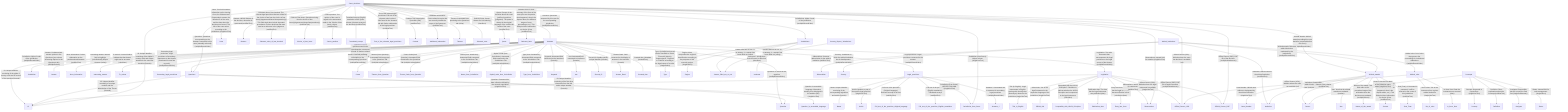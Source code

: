 graph TD
    Answers --> |"ID: Unique identifier consisting of the alpha-3 country code and ID record of the question (formula)"| ID
    Answers --> |"Question: ID record of the question (multipleRecordLinks)"| Question
    Answers --> |"Questions: List of questions used in the Questionnaire, structured around 12 themes related to choice of law (multipleLookupValues)"| Questions
    Answers --> |"Jurisdiction: Alpha-3 code of the jurisdiction (multipleRecordLinks)"| Jurisdiction
    Answers --> |"Answer: Predetermined answer options to the Questions (see column Answering Options in the 'Questions' tab) (multipleSelects)"| Answer
    Answers --> |"More information: Further elaboration on the predetermined Answers (multilineText)"| More_information
    Answers --> |"Interesting answer: Internal field to highlight jurisdictionally unique Answers (rating)"| Interesting_answer
    Answers --> |"To review?: Internal field to indicate that the Answer might not be accurate (checkbox)"| To_review
    Answers --> |"Legal provisions: Legal provisions connected to the answer (multipleRecordLinks)"| Legal_provisions
    Answers --> |"Secondary legal provisions: Legal provisions of secondary importance to the Answer (mentioned in case law records) (multipleRecordLinks)"| Secondary_legal_provisions
    Answers --> |"Legislation: The main instrument that encompasses the legal provisions or the legal source of the Answer (multipleRecordLinks)"| Legislation
    Answers --> |"Cases: Case law providing information to the corresponding Questions (multipleRecordLinks)"| Cases
    Answers --> |"Themes (from Question): Automated field connected to the Questions Tab (multipleLookupValues)"| Themes_from_Question
    Answers --> |"Theme Code (from Question): Automated field connected to the Questions Tab (multipleLookupValues)"| Theme_Code_from_Question
    Answers --> |"Name (from Jurisdiction): Automated field connected to the Jurisdictions Tab (multipleLookupValues)"| Name_from_Jurisdiction
    Answers --> |"Alpha-3 code (from Jurisdiction): Automated field connected to the Jurisdictions Tab (multipleLookupValues)"| Alpha3_code_from_Jurisdiction
    Answers --> |"Type (from Jurisdiction): Automated field connected to the Jurisdictions Tab (multipleLookupValues)"| Type_from_Jurisdiction
    Answers --> |"Keyword: Automated field connected to the Interfaces (formula)"| Keyword
    Answers --> |"test: Automated field connected to Interfaces (formula)"| test
    Answers --> |"Record ID: Airtable-specific unique identifier (formula)"| Record_ID
    Answers --> |"Answer Rank: Field connected to the display of answers in the Interface (formula)"| Answer_Rank
    Answers --> |"Created time: Metadata (createdTime)"| Created_time
    Questions --> |"ID: Unique identifier consisting of a unique number and the abbreviation of the Theme (formula)"| ID
    Questions --> |"Question: Framework for data collection defined by the research specialists (singleLineText)"| Question
    Questions --> |"Question in accessible language: Alternative wording to be displayed in the website (AB) (singleLineText)"| Question_in_accessible_language
    Jurisdictions --> |"Type: A jurisdictional record can be classified as 'State', 'Financial' (district), 'Supraregional', 'Regional' or 'Federal' according to the legal nature of its rules. (singleSelect)"| Type
    Jurisdictions --> |"Region: More comprehensive regional classification according to the purposes of this research project (singleSelect)"| Region
    Jurisdictions --> |"Answer filled out or not: 0 = no answer; 1 = answer has been filled out (rollup)"| Answer_filled_out_or_not
    Jurisdictions --> |"Irrelevant?: Jurisdictions that will never be filled out (checkbox)"| Irrelevant
    Legislation --> |"ID: Unique identifier consisting of the first three characters from the title and a unique number (formula)"| ID
    Legislation --> |"Title (in English): Legal instruments in English starting with the adjective (Demonym) related to the jurisdiction (singleLineText)"| Title_in_English
    Legislation --> |"Official title: Title of the legal instrument in the respective language of the jurisdiction (singleLineText)"| Official_title
    Legislation --> |"Compatible with the HCCH Principles?: Checkbox to indicate whether the HCCH Principles are incorporated in the legal instrument (checkbox)"| Compatible_with_HCCH_Principles
    Legislation --> |"Publication date: The date that the legal instrument was published (date)"| Publication_date
    Legislation --> |"Entry into force: The date that the legal instrument became effective in that jurisdiction (date)"| Entry_into_force
    Legislation --> |"Observations: Internal field for comments (multilineText)"| Observations
    Legislation --> |"Official Source (URL): Website where the legal instrument is available (singleLineText)"| Official_Source_URL
    Legislation --> |"Official Source (PDF): PDF file of legal instrument (multipleAttachments)"| Official_Source_PDF
    Legal_provisions --> |"Name: Unique identifier consisting of the corresponding legislation and article (formula)"| Name
    Legal_provisions --> |"Article: Number or part of the specific legal provision (singleLineText)"| Article
    Legal_provisions --> |"Full text of the provision (Original language): Relevant excerpt of the law (multilineText)"| Full_text_of_the_provision_Original_language
    Legal_provisions --> |"Full text of the provision (English translation): Translated excerpt (multilineText)"| Full_text_of_the_provision_English_translation
    Legal_provisions --> |"Jurisdiction (from forms): HELPER COLUMN (singleLineText)"| Jurisdiction_from_forms
    Legal_provisions --> |"Answers 2: Automated link to answers for secondary legal provisions (multipleRecordLinks)"| Answers_2
    Court_decisions --> |"ID: Unique identifier consisting of the Alpha-3 country code and unique number for the case law decision (formula)"| ID
    Court_decisions --> |"Case: This field contains information on the Issuing Court, the Claimant and Respondent's names, the Number ID of the case, and the date when the decision was issued. The title of the case varies according to the jurisdiction. (singleLineText)"| Case
    Court_decisions --> |"Jurisdictions: Alpha-3 code of the jurisdiction (multipleRecordLinks)"| Jurisdictions
    Court_decisions --> |"Answers: Questions answered by this case for the corresponding jurisdiction (multipleRecordLinks)"| Answers
    Court_decisions --> |"Official Source (URL): Website where the case law decision is available (url)"| Official_Source_URL
    Court_decisions --> |"Official Source (PDF): PDF file of the decision (multipleAttachments)"| Official_Source_PDF
    Court_decisions --> |"Abstract: Official abstract of the decision, otherwise AI-generated (multilineText)"| Abstract
    Court_decisions --> |"Relevant rules of law involved: The relevant legal provisions that are related to the choice of law from the choice of law issue(s)/agreement/clause/interpretation(s). This field might also include important precedents or other decisions that were used as a reference in the judgment. (multilineText)"| Relevant_rules_of_law_involved
    Court_decisions --> |"Choice of law issue: Questions arising from the choice of law issue(s)/agreement/clause/interpretation(s) (multilineText)"| Choice_of_law_issue
    Court_decisions --> |"Court's position: The opinion of the court in regard to the statements made in the 'Choice of law issue' column. (multilineText)"| Courts_position
    Court_decisions --> |"Translated excerpt: English translation of the 'Quote' column (relevant excerpt of the decision) (multilineText)"| Translated_excerpt
    Court_decisions --> |"Text of the relevant legal provisions: Full text of the relevant rules involved. Also found in the 'Answers' tab with further elaboration of the legal provision. (multilineText)"| Text_of_the_relevant_legal_provisions
    Court_decisions --> |"Content: Text transcription if possible (SW) (multilineText)"| Content
    Court_decisions --> |"Additional information: Cases related to topics that are currently outside the scope of the Dataverse (multilineText)"| Additional_information
    Court_decisions --> |"Themes: Automated field pertaining to the Questions tab (rollup)"| Themes
    Court_decisions --> |"Selected case: Cases chosen for LLM training (checkbox)"| Selected_case
    Court_decisions --> |"Observations: Internal field for remarks (singleLineText)"| Observations
    Court_decisions --> |"Questions: Questions corresponding to the Answers connected to this case (manually selected) (multipleRecordLinks)"| Questions
    Court_decisions --> |"Jurisdiction (from forms): Helper column (singleLineText)"| Jurisdiction_from_forms
    Court_decisions --> |"Quote: Excerpt of the decision where the court justifies its position (judgment). The quote is always in the original language of the case/in the words of the court. (multilineText)"| Quote
    Court_decisions --> |"Relevant facts: A short summary of the facts of the case (who are the parties, what happened, what is the dispute about, the different stages of court proceedings, etc.). This field prioritizes information on choice of law. (multilineText)"| Relevant_facts
    Court_decisions --> |"Arbitral awards: Arbitral award preceding this court decision (contested before this Court) (multipleRecordLinks)"| Arbitral_awards
    Arbitral_institutions --> |"Institution: Official name of the arbitral institution (multilineText)"| Institution
    Arbitral_institutions --> |"Abbreviation: Common abbreviation for the arbitral institution (multilineText)"| Abbreviation
    Arbitral_institutions --> |"Country: Jurisdiction in which the arbitral institution has its headquarters (multipleRecordLinks)"| Country
    Arbitral_institutions --> |"Arbitral rules: Set of rules that governs the proceedings for institutional arbitrations (multipleRecordLinks)"| Arbitral_rules
    Arbitral_institutions --> |"Arbitral awards: Relevant arbitral decisions conducted by the institutional (multipleRecordLinks)"| Arbitral_awards
    Arbitral_rules --> |"Set of rules: Title of the instrument from a given arbitral institution (singleLineText)"| Set_of_rules
    Arbitral_rules --> |"In force from: Date the instrument was enacted (date)"| In_force_from
    Arbitral_rules --> |"Official Source (URL): Website where the rules are available (url)"| Official_Source_URL
    Arbitral_awards --> |"Case Number: Official case reference designated by the arbitral institution (singleLineText)"| Case_Number
    Arbitral_awards --> |"Institution: Responsible arbitral institution for the case (multipleRecordLinks)"| Institution
    Arbitral_awards --> |"Source: Case citation (multilineText)"| Source
    Arbitral_awards --> |"Year: Year that the arbitral award was rendered (number)"| Year
    Arbitral_awards --> |"Nature of the award: This field refers to the procedural stage of the arbitration when the decision was rendered (multipleSelects)"| Nature_of_the_award
    Arbitral_awards --> |"Context: A short summary of the facts of the case (who are the parties, what happened, what is the dispute about, etc.). This field prioritizes information on choice of law. (multilineText)"| Context
    Arbitral_awards --> |"Seat (Town): If the award is contested, it will be referred to the courts of this jurisdiction (multilineText)"| Seat_Town
    Concepts --> |"Concept: Keywords or expressions (singleLineText)"| Concept
    Concepts --> |"Definition: Short explanation about the Concept (multilineText)"| Definition
    Concepts --> |"Assignee: Responsible person to enter the final text (singleCollaborator)"| Assignee
    Concepts --> |"Status: Internal field for task management (singleSelect)"| Status
    Concepts --> |"Source: How the first draft of the Definition came about (singleLineText)"| Source
    Country_Report_Jurisdictions --> |"Answer filled out or not: 0 = no answer; 1 = answer has been filled out (rollup)"| Answer_filled_out_or_not
